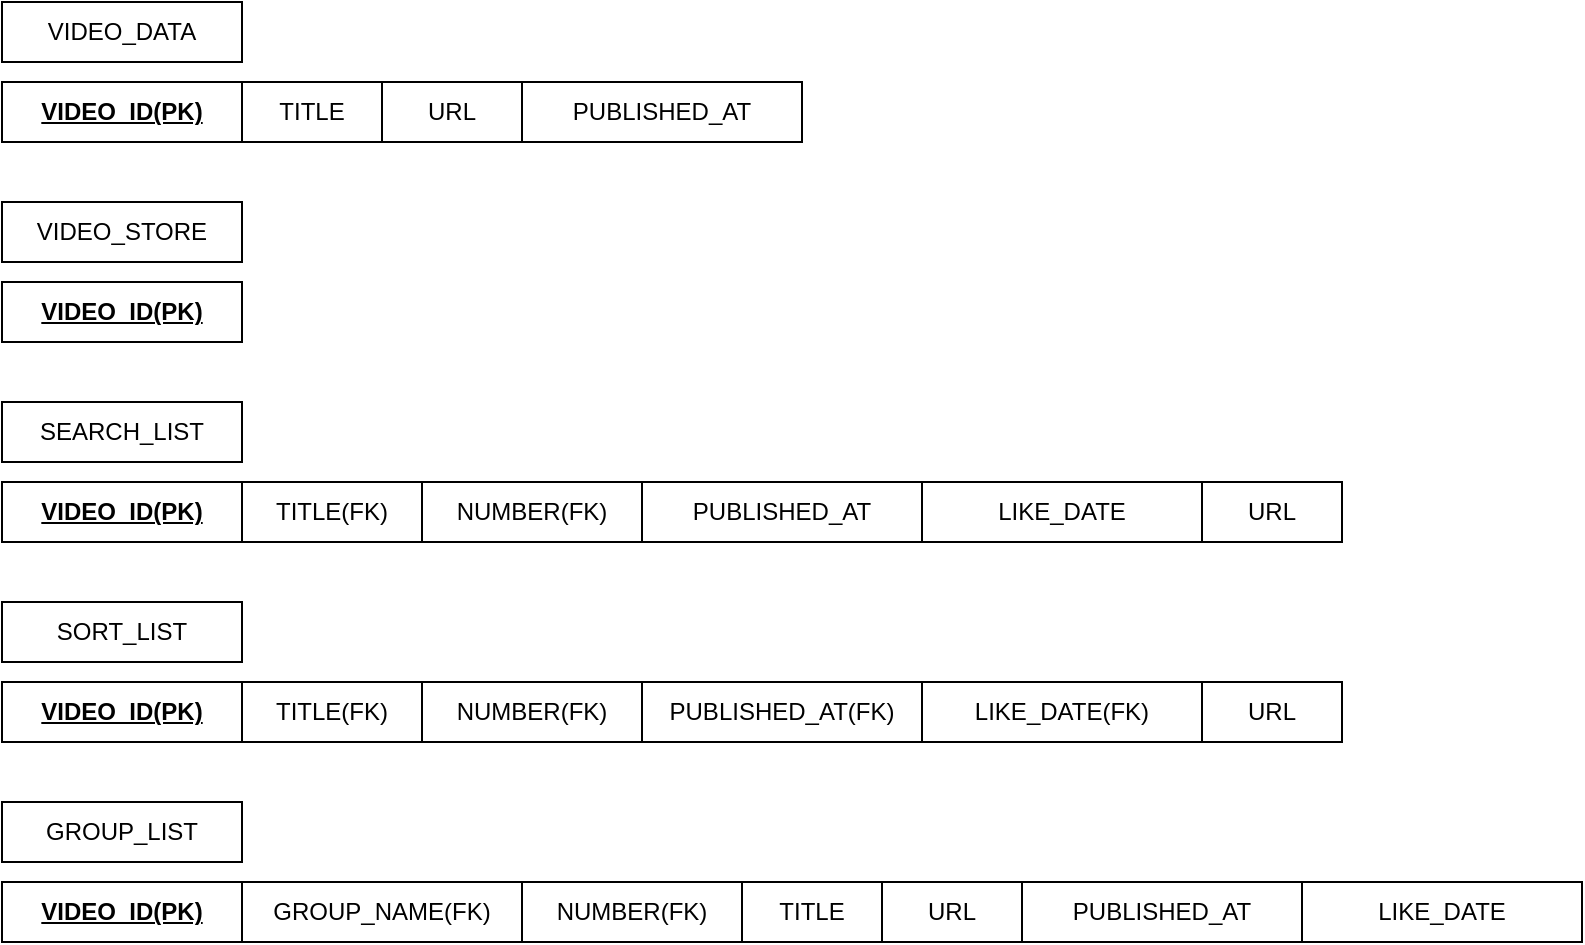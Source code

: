 <mxfile version="13.2.1" type="device"><diagram id="I3epB4f-_CrGlrQcuuFZ" name="Page-1"><mxGraphModel dx="1422" dy="713" grid="1" gridSize="10" guides="1" tooltips="1" connect="1" arrows="1" fold="1" page="1" pageScale="1" pageWidth="900" pageHeight="600" math="0" shadow="0"><root><mxCell id="0"/><mxCell id="1" parent="0"/><mxCell id="wr_xuKsExZ-NSVIkKMYS-1" value="VIDEO_DATA" style="rounded=0;whiteSpace=wrap;html=1;" vertex="1" parent="1"><mxGeometry x="60" y="70" width="120" height="30" as="geometry"/></mxCell><mxCell id="wr_xuKsExZ-NSVIkKMYS-3" value="&lt;b&gt;&lt;u&gt;VIDEO_ID(PK)&lt;/u&gt;&lt;/b&gt;" style="rounded=0;whiteSpace=wrap;html=1;" vertex="1" parent="1"><mxGeometry x="60" y="110" width="120" height="30" as="geometry"/></mxCell><mxCell id="wr_xuKsExZ-NSVIkKMYS-4" value="TITLE" style="rounded=0;whiteSpace=wrap;html=1;" vertex="1" parent="1"><mxGeometry x="180" y="110" width="70" height="30" as="geometry"/></mxCell><mxCell id="wr_xuKsExZ-NSVIkKMYS-5" value="URL" style="rounded=0;whiteSpace=wrap;html=1;" vertex="1" parent="1"><mxGeometry x="250" y="110" width="70" height="30" as="geometry"/></mxCell><mxCell id="wr_xuKsExZ-NSVIkKMYS-6" value="PUBLISHED_AT" style="rounded=0;whiteSpace=wrap;html=1;" vertex="1" parent="1"><mxGeometry x="320" y="110" width="140" height="30" as="geometry"/></mxCell><mxCell id="wr_xuKsExZ-NSVIkKMYS-7" value="&lt;b&gt;&lt;u&gt;VIDEO_ID(PK)&lt;/u&gt;&lt;/b&gt;" style="rounded=0;whiteSpace=wrap;html=1;" vertex="1" parent="1"><mxGeometry x="60" y="210" width="120" height="30" as="geometry"/></mxCell><mxCell id="wr_xuKsExZ-NSVIkKMYS-8" value="TITLE" style="rounded=0;whiteSpace=wrap;html=1;" vertex="1" parent="1"><mxGeometry x="430" y="510" width="70" height="30" as="geometry"/></mxCell><mxCell id="wr_xuKsExZ-NSVIkKMYS-9" value="URL" style="rounded=0;whiteSpace=wrap;html=1;" vertex="1" parent="1"><mxGeometry x="500" y="510" width="70" height="30" as="geometry"/></mxCell><mxCell id="wr_xuKsExZ-NSVIkKMYS-10" value="PUBLISHED_AT" style="rounded=0;whiteSpace=wrap;html=1;" vertex="1" parent="1"><mxGeometry x="570" y="510" width="140" height="30" as="geometry"/></mxCell><mxCell id="wr_xuKsExZ-NSVIkKMYS-11" value="LIKE_DATE" style="rounded=0;whiteSpace=wrap;html=1;" vertex="1" parent="1"><mxGeometry x="710" y="510" width="140" height="30" as="geometry"/></mxCell><mxCell id="wr_xuKsExZ-NSVIkKMYS-12" value="VIDEO_STORE" style="rounded=0;whiteSpace=wrap;html=1;" vertex="1" parent="1"><mxGeometry x="60" y="170" width="120" height="30" as="geometry"/></mxCell><mxCell id="wr_xuKsExZ-NSVIkKMYS-13" value="&lt;b&gt;&lt;u&gt;VIDEO_ID(PK)&lt;/u&gt;&lt;/b&gt;" style="rounded=0;whiteSpace=wrap;html=1;" vertex="1" parent="1"><mxGeometry x="60" y="310" width="120" height="30" as="geometry"/></mxCell><mxCell id="wr_xuKsExZ-NSVIkKMYS-14" value="TITLE(FK)" style="rounded=0;whiteSpace=wrap;html=1;" vertex="1" parent="1"><mxGeometry x="180" y="310" width="90" height="30" as="geometry"/></mxCell><mxCell id="wr_xuKsExZ-NSVIkKMYS-18" value="SEARCH_LIST" style="rounded=0;whiteSpace=wrap;html=1;" vertex="1" parent="1"><mxGeometry x="60" y="270" width="120" height="30" as="geometry"/></mxCell><mxCell id="wr_xuKsExZ-NSVIkKMYS-19" value="NUMBER(FK)" style="rounded=0;whiteSpace=wrap;html=1;" vertex="1" parent="1"><mxGeometry x="270" y="310" width="110" height="30" as="geometry"/></mxCell><mxCell id="wr_xuKsExZ-NSVIkKMYS-20" value="&lt;b&gt;&lt;u&gt;VIDEO_ID(PK)&lt;/u&gt;&lt;/b&gt;" style="rounded=0;whiteSpace=wrap;html=1;" vertex="1" parent="1"><mxGeometry x="60" y="410" width="120" height="30" as="geometry"/></mxCell><mxCell id="wr_xuKsExZ-NSVIkKMYS-21" value="TITLE(FK)" style="rounded=0;whiteSpace=wrap;html=1;" vertex="1" parent="1"><mxGeometry x="180" y="410" width="90" height="30" as="geometry"/></mxCell><mxCell id="wr_xuKsExZ-NSVIkKMYS-22" value="URL" style="rounded=0;whiteSpace=wrap;html=1;" vertex="1" parent="1"><mxGeometry x="660" y="410" width="70" height="30" as="geometry"/></mxCell><mxCell id="wr_xuKsExZ-NSVIkKMYS-23" value="PUBLISHED_AT(FK)" style="rounded=0;whiteSpace=wrap;html=1;" vertex="1" parent="1"><mxGeometry x="380" y="410" width="140" height="30" as="geometry"/></mxCell><mxCell id="wr_xuKsExZ-NSVIkKMYS-24" value="LIKE_DATE(FK)" style="rounded=0;whiteSpace=wrap;html=1;" vertex="1" parent="1"><mxGeometry x="520" y="410" width="140" height="30" as="geometry"/></mxCell><mxCell id="wr_xuKsExZ-NSVIkKMYS-25" value="SORT_LIST" style="rounded=0;whiteSpace=wrap;html=1;" vertex="1" parent="1"><mxGeometry x="60" y="370" width="120" height="30" as="geometry"/></mxCell><mxCell id="wr_xuKsExZ-NSVIkKMYS-28" value="URL" style="rounded=0;whiteSpace=wrap;html=1;" vertex="1" parent="1"><mxGeometry x="660" y="310" width="70" height="30" as="geometry"/></mxCell><mxCell id="wr_xuKsExZ-NSVIkKMYS-29" value="PUBLISHED_AT" style="rounded=0;whiteSpace=wrap;html=1;" vertex="1" parent="1"><mxGeometry x="380" y="310" width="140" height="30" as="geometry"/></mxCell><mxCell id="wr_xuKsExZ-NSVIkKMYS-30" value="LIKE_DATE" style="rounded=0;whiteSpace=wrap;html=1;" vertex="1" parent="1"><mxGeometry x="520" y="310" width="140" height="30" as="geometry"/></mxCell><mxCell id="wr_xuKsExZ-NSVIkKMYS-33" value="&lt;b&gt;&lt;u&gt;VIDEO_ID(PK)&lt;/u&gt;&lt;/b&gt;" style="rounded=0;whiteSpace=wrap;html=1;" vertex="1" parent="1"><mxGeometry x="60" y="510" width="120" height="30" as="geometry"/></mxCell><mxCell id="wr_xuKsExZ-NSVIkKMYS-38" value="GROUP_LIST" style="rounded=0;whiteSpace=wrap;html=1;" vertex="1" parent="1"><mxGeometry x="60" y="470" width="120" height="30" as="geometry"/></mxCell><mxCell id="wr_xuKsExZ-NSVIkKMYS-40" value="GROUP_NAME(FK)" style="rounded=0;whiteSpace=wrap;html=1;" vertex="1" parent="1"><mxGeometry x="180" y="510" width="140" height="30" as="geometry"/></mxCell><mxCell id="wr_xuKsExZ-NSVIkKMYS-41" style="edgeStyle=orthogonalEdgeStyle;rounded=0;orthogonalLoop=1;jettySize=auto;html=1;exitX=0.5;exitY=1;exitDx=0;exitDy=0;" edge="1" parent="1"><mxGeometry relative="1" as="geometry"><mxPoint x="770" y="430" as="sourcePoint"/><mxPoint x="770" y="430" as="targetPoint"/></mxGeometry></mxCell><mxCell id="wr_xuKsExZ-NSVIkKMYS-42" value="NUMBER(FK)" style="rounded=0;whiteSpace=wrap;html=1;" vertex="1" parent="1"><mxGeometry x="270" y="410" width="110" height="30" as="geometry"/></mxCell><mxCell id="wr_xuKsExZ-NSVIkKMYS-43" value="NUMBER(FK)" style="rounded=0;whiteSpace=wrap;html=1;" vertex="1" parent="1"><mxGeometry x="320" y="510" width="110" height="30" as="geometry"/></mxCell></root></mxGraphModel></diagram></mxfile>